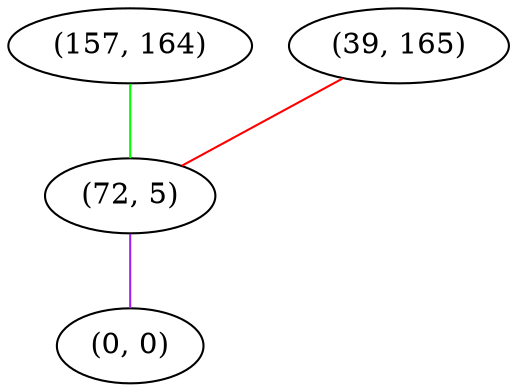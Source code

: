 graph "" {
"(157, 164)";
"(39, 165)";
"(72, 5)";
"(0, 0)";
"(157, 164)" -- "(72, 5)"  [color=green, key=0, weight=2];
"(39, 165)" -- "(72, 5)"  [color=red, key=0, weight=1];
"(72, 5)" -- "(0, 0)"  [color=purple, key=0, weight=4];
}
